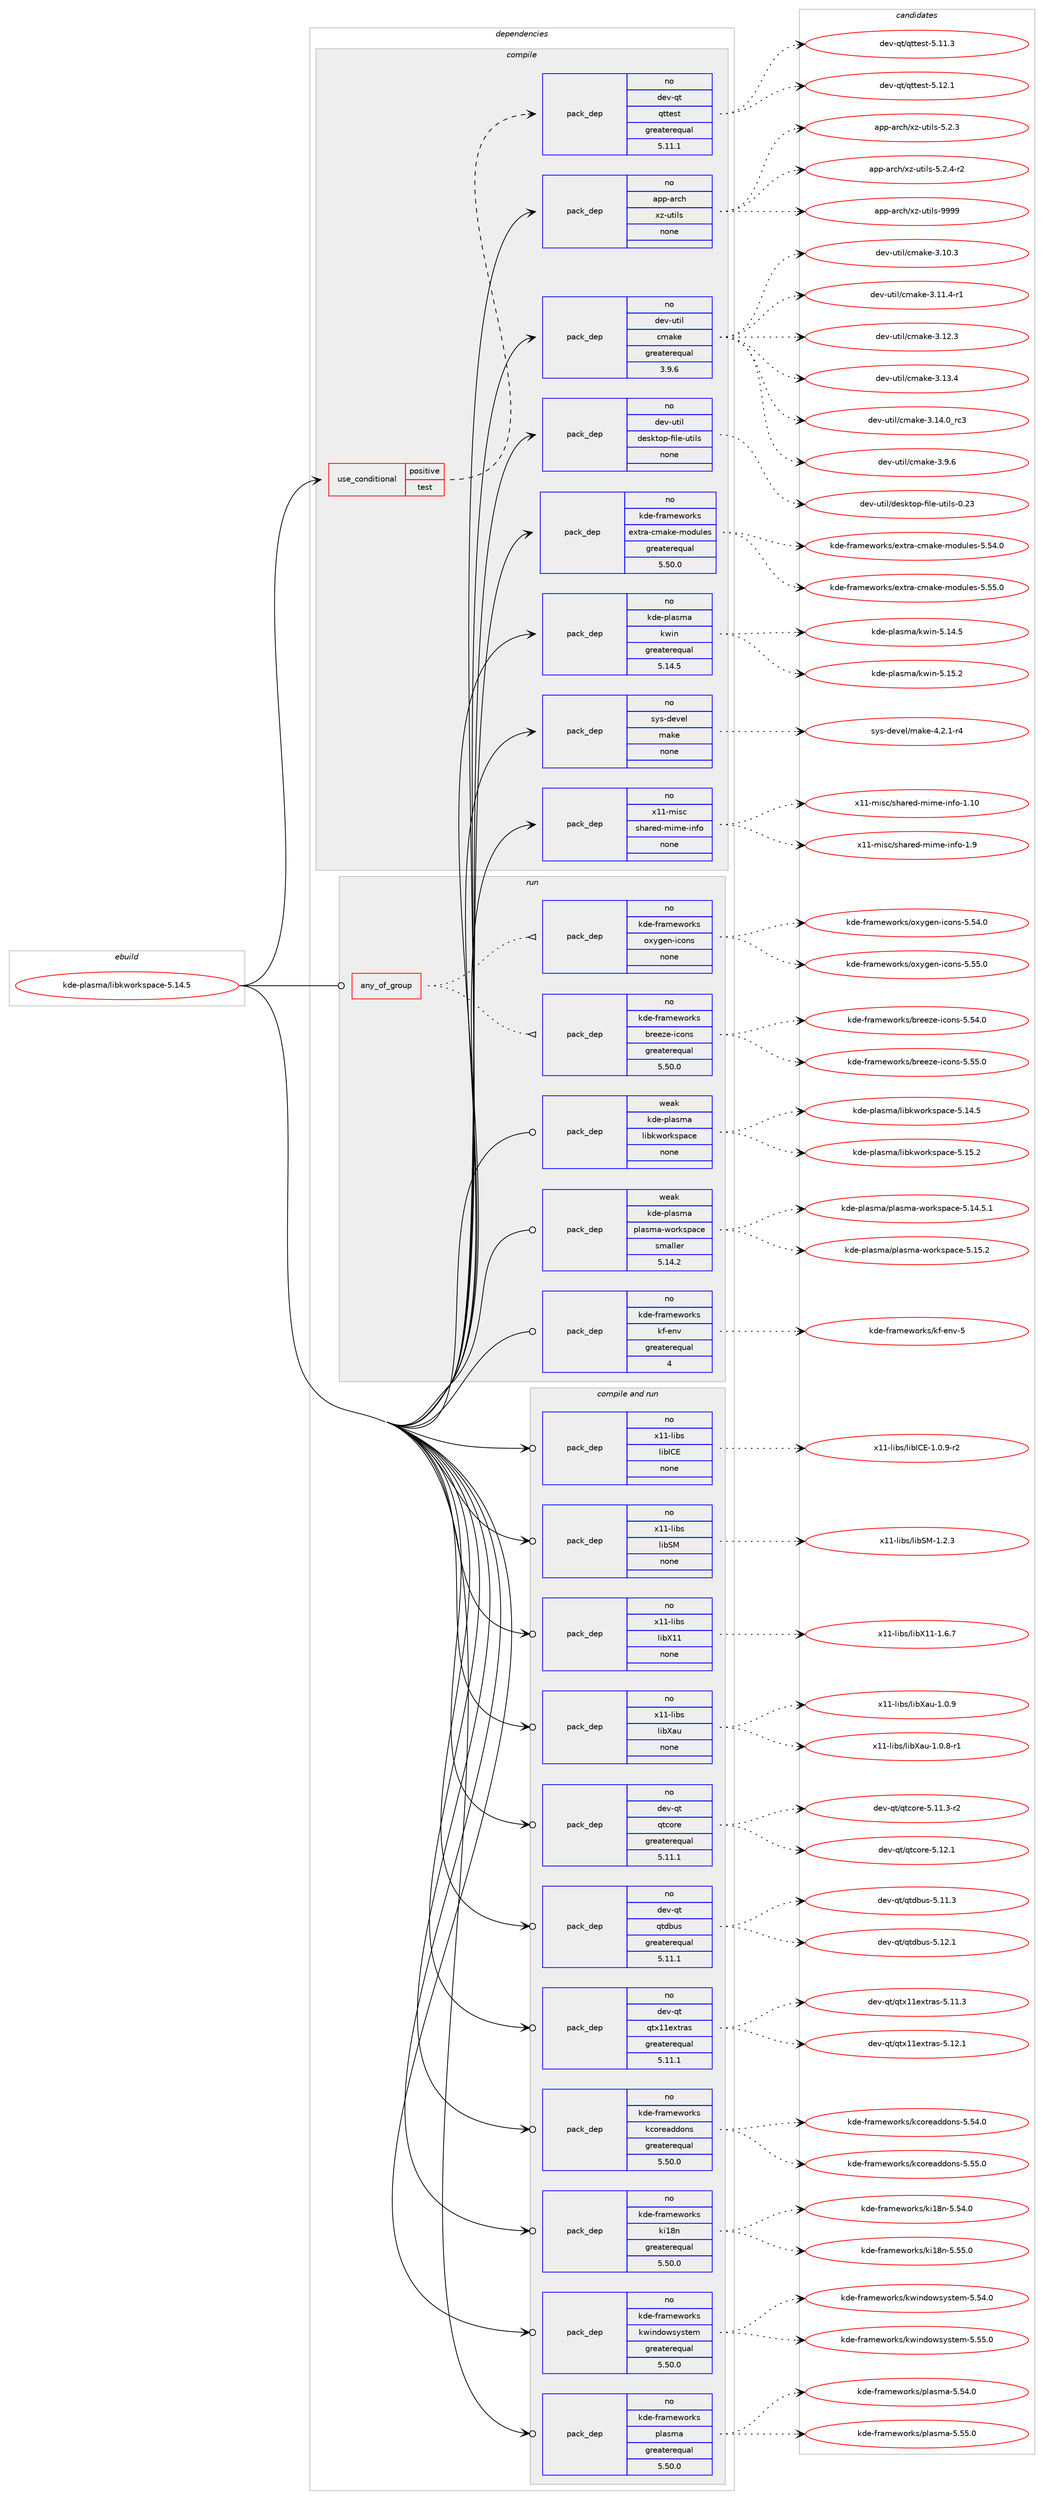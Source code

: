 digraph prolog {

# *************
# Graph options
# *************

newrank=true;
concentrate=true;
compound=true;
graph [rankdir=LR,fontname=Helvetica,fontsize=10,ranksep=1.5];#, ranksep=2.5, nodesep=0.2];
edge  [arrowhead=vee];
node  [fontname=Helvetica,fontsize=10];

# **********
# The ebuild
# **********

subgraph cluster_leftcol {
color=gray;
rank=same;
label=<<i>ebuild</i>>;
id [label="kde-plasma/libkworkspace-5.14.5", color=red, width=4, href="../kde-plasma/libkworkspace-5.14.5.svg"];
}

# ****************
# The dependencies
# ****************

subgraph cluster_midcol {
color=gray;
label=<<i>dependencies</i>>;
subgraph cluster_compile {
fillcolor="#eeeeee";
style=filled;
label=<<i>compile</i>>;
subgraph cond430081 {
dependency1590939 [label=<<TABLE BORDER="0" CELLBORDER="1" CELLSPACING="0" CELLPADDING="4"><TR><TD ROWSPAN="3" CELLPADDING="10">use_conditional</TD></TR><TR><TD>positive</TD></TR><TR><TD>test</TD></TR></TABLE>>, shape=none, color=red];
subgraph pack1135872 {
dependency1590940 [label=<<TABLE BORDER="0" CELLBORDER="1" CELLSPACING="0" CELLPADDING="4" WIDTH="220"><TR><TD ROWSPAN="6" CELLPADDING="30">pack_dep</TD></TR><TR><TD WIDTH="110">no</TD></TR><TR><TD>dev-qt</TD></TR><TR><TD>qttest</TD></TR><TR><TD>greaterequal</TD></TR><TR><TD>5.11.1</TD></TR></TABLE>>, shape=none, color=blue];
}
dependency1590939:e -> dependency1590940:w [weight=20,style="dashed",arrowhead="vee"];
}
id:e -> dependency1590939:w [weight=20,style="solid",arrowhead="vee"];
subgraph pack1135873 {
dependency1590941 [label=<<TABLE BORDER="0" CELLBORDER="1" CELLSPACING="0" CELLPADDING="4" WIDTH="220"><TR><TD ROWSPAN="6" CELLPADDING="30">pack_dep</TD></TR><TR><TD WIDTH="110">no</TD></TR><TR><TD>app-arch</TD></TR><TR><TD>xz-utils</TD></TR><TR><TD>none</TD></TR><TR><TD></TD></TR></TABLE>>, shape=none, color=blue];
}
id:e -> dependency1590941:w [weight=20,style="solid",arrowhead="vee"];
subgraph pack1135874 {
dependency1590942 [label=<<TABLE BORDER="0" CELLBORDER="1" CELLSPACING="0" CELLPADDING="4" WIDTH="220"><TR><TD ROWSPAN="6" CELLPADDING="30">pack_dep</TD></TR><TR><TD WIDTH="110">no</TD></TR><TR><TD>dev-util</TD></TR><TR><TD>cmake</TD></TR><TR><TD>greaterequal</TD></TR><TR><TD>3.9.6</TD></TR></TABLE>>, shape=none, color=blue];
}
id:e -> dependency1590942:w [weight=20,style="solid",arrowhead="vee"];
subgraph pack1135875 {
dependency1590943 [label=<<TABLE BORDER="0" CELLBORDER="1" CELLSPACING="0" CELLPADDING="4" WIDTH="220"><TR><TD ROWSPAN="6" CELLPADDING="30">pack_dep</TD></TR><TR><TD WIDTH="110">no</TD></TR><TR><TD>dev-util</TD></TR><TR><TD>desktop-file-utils</TD></TR><TR><TD>none</TD></TR><TR><TD></TD></TR></TABLE>>, shape=none, color=blue];
}
id:e -> dependency1590943:w [weight=20,style="solid",arrowhead="vee"];
subgraph pack1135876 {
dependency1590944 [label=<<TABLE BORDER="0" CELLBORDER="1" CELLSPACING="0" CELLPADDING="4" WIDTH="220"><TR><TD ROWSPAN="6" CELLPADDING="30">pack_dep</TD></TR><TR><TD WIDTH="110">no</TD></TR><TR><TD>kde-frameworks</TD></TR><TR><TD>extra-cmake-modules</TD></TR><TR><TD>greaterequal</TD></TR><TR><TD>5.50.0</TD></TR></TABLE>>, shape=none, color=blue];
}
id:e -> dependency1590944:w [weight=20,style="solid",arrowhead="vee"];
subgraph pack1135877 {
dependency1590945 [label=<<TABLE BORDER="0" CELLBORDER="1" CELLSPACING="0" CELLPADDING="4" WIDTH="220"><TR><TD ROWSPAN="6" CELLPADDING="30">pack_dep</TD></TR><TR><TD WIDTH="110">no</TD></TR><TR><TD>kde-plasma</TD></TR><TR><TD>kwin</TD></TR><TR><TD>greaterequal</TD></TR><TR><TD>5.14.5</TD></TR></TABLE>>, shape=none, color=blue];
}
id:e -> dependency1590945:w [weight=20,style="solid",arrowhead="vee"];
subgraph pack1135878 {
dependency1590946 [label=<<TABLE BORDER="0" CELLBORDER="1" CELLSPACING="0" CELLPADDING="4" WIDTH="220"><TR><TD ROWSPAN="6" CELLPADDING="30">pack_dep</TD></TR><TR><TD WIDTH="110">no</TD></TR><TR><TD>sys-devel</TD></TR><TR><TD>make</TD></TR><TR><TD>none</TD></TR><TR><TD></TD></TR></TABLE>>, shape=none, color=blue];
}
id:e -> dependency1590946:w [weight=20,style="solid",arrowhead="vee"];
subgraph pack1135879 {
dependency1590947 [label=<<TABLE BORDER="0" CELLBORDER="1" CELLSPACING="0" CELLPADDING="4" WIDTH="220"><TR><TD ROWSPAN="6" CELLPADDING="30">pack_dep</TD></TR><TR><TD WIDTH="110">no</TD></TR><TR><TD>x11-misc</TD></TR><TR><TD>shared-mime-info</TD></TR><TR><TD>none</TD></TR><TR><TD></TD></TR></TABLE>>, shape=none, color=blue];
}
id:e -> dependency1590947:w [weight=20,style="solid",arrowhead="vee"];
}
subgraph cluster_compileandrun {
fillcolor="#eeeeee";
style=filled;
label=<<i>compile and run</i>>;
subgraph pack1135880 {
dependency1590948 [label=<<TABLE BORDER="0" CELLBORDER="1" CELLSPACING="0" CELLPADDING="4" WIDTH="220"><TR><TD ROWSPAN="6" CELLPADDING="30">pack_dep</TD></TR><TR><TD WIDTH="110">no</TD></TR><TR><TD>dev-qt</TD></TR><TR><TD>qtcore</TD></TR><TR><TD>greaterequal</TD></TR><TR><TD>5.11.1</TD></TR></TABLE>>, shape=none, color=blue];
}
id:e -> dependency1590948:w [weight=20,style="solid",arrowhead="odotvee"];
subgraph pack1135881 {
dependency1590949 [label=<<TABLE BORDER="0" CELLBORDER="1" CELLSPACING="0" CELLPADDING="4" WIDTH="220"><TR><TD ROWSPAN="6" CELLPADDING="30">pack_dep</TD></TR><TR><TD WIDTH="110">no</TD></TR><TR><TD>dev-qt</TD></TR><TR><TD>qtdbus</TD></TR><TR><TD>greaterequal</TD></TR><TR><TD>5.11.1</TD></TR></TABLE>>, shape=none, color=blue];
}
id:e -> dependency1590949:w [weight=20,style="solid",arrowhead="odotvee"];
subgraph pack1135882 {
dependency1590950 [label=<<TABLE BORDER="0" CELLBORDER="1" CELLSPACING="0" CELLPADDING="4" WIDTH="220"><TR><TD ROWSPAN="6" CELLPADDING="30">pack_dep</TD></TR><TR><TD WIDTH="110">no</TD></TR><TR><TD>dev-qt</TD></TR><TR><TD>qtx11extras</TD></TR><TR><TD>greaterequal</TD></TR><TR><TD>5.11.1</TD></TR></TABLE>>, shape=none, color=blue];
}
id:e -> dependency1590950:w [weight=20,style="solid",arrowhead="odotvee"];
subgraph pack1135883 {
dependency1590951 [label=<<TABLE BORDER="0" CELLBORDER="1" CELLSPACING="0" CELLPADDING="4" WIDTH="220"><TR><TD ROWSPAN="6" CELLPADDING="30">pack_dep</TD></TR><TR><TD WIDTH="110">no</TD></TR><TR><TD>kde-frameworks</TD></TR><TR><TD>kcoreaddons</TD></TR><TR><TD>greaterequal</TD></TR><TR><TD>5.50.0</TD></TR></TABLE>>, shape=none, color=blue];
}
id:e -> dependency1590951:w [weight=20,style="solid",arrowhead="odotvee"];
subgraph pack1135884 {
dependency1590952 [label=<<TABLE BORDER="0" CELLBORDER="1" CELLSPACING="0" CELLPADDING="4" WIDTH="220"><TR><TD ROWSPAN="6" CELLPADDING="30">pack_dep</TD></TR><TR><TD WIDTH="110">no</TD></TR><TR><TD>kde-frameworks</TD></TR><TR><TD>ki18n</TD></TR><TR><TD>greaterequal</TD></TR><TR><TD>5.50.0</TD></TR></TABLE>>, shape=none, color=blue];
}
id:e -> dependency1590952:w [weight=20,style="solid",arrowhead="odotvee"];
subgraph pack1135885 {
dependency1590953 [label=<<TABLE BORDER="0" CELLBORDER="1" CELLSPACING="0" CELLPADDING="4" WIDTH="220"><TR><TD ROWSPAN="6" CELLPADDING="30">pack_dep</TD></TR><TR><TD WIDTH="110">no</TD></TR><TR><TD>kde-frameworks</TD></TR><TR><TD>kwindowsystem</TD></TR><TR><TD>greaterequal</TD></TR><TR><TD>5.50.0</TD></TR></TABLE>>, shape=none, color=blue];
}
id:e -> dependency1590953:w [weight=20,style="solid",arrowhead="odotvee"];
subgraph pack1135886 {
dependency1590954 [label=<<TABLE BORDER="0" CELLBORDER="1" CELLSPACING="0" CELLPADDING="4" WIDTH="220"><TR><TD ROWSPAN="6" CELLPADDING="30">pack_dep</TD></TR><TR><TD WIDTH="110">no</TD></TR><TR><TD>kde-frameworks</TD></TR><TR><TD>plasma</TD></TR><TR><TD>greaterequal</TD></TR><TR><TD>5.50.0</TD></TR></TABLE>>, shape=none, color=blue];
}
id:e -> dependency1590954:w [weight=20,style="solid",arrowhead="odotvee"];
subgraph pack1135887 {
dependency1590955 [label=<<TABLE BORDER="0" CELLBORDER="1" CELLSPACING="0" CELLPADDING="4" WIDTH="220"><TR><TD ROWSPAN="6" CELLPADDING="30">pack_dep</TD></TR><TR><TD WIDTH="110">no</TD></TR><TR><TD>x11-libs</TD></TR><TR><TD>libICE</TD></TR><TR><TD>none</TD></TR><TR><TD></TD></TR></TABLE>>, shape=none, color=blue];
}
id:e -> dependency1590955:w [weight=20,style="solid",arrowhead="odotvee"];
subgraph pack1135888 {
dependency1590956 [label=<<TABLE BORDER="0" CELLBORDER="1" CELLSPACING="0" CELLPADDING="4" WIDTH="220"><TR><TD ROWSPAN="6" CELLPADDING="30">pack_dep</TD></TR><TR><TD WIDTH="110">no</TD></TR><TR><TD>x11-libs</TD></TR><TR><TD>libSM</TD></TR><TR><TD>none</TD></TR><TR><TD></TD></TR></TABLE>>, shape=none, color=blue];
}
id:e -> dependency1590956:w [weight=20,style="solid",arrowhead="odotvee"];
subgraph pack1135889 {
dependency1590957 [label=<<TABLE BORDER="0" CELLBORDER="1" CELLSPACING="0" CELLPADDING="4" WIDTH="220"><TR><TD ROWSPAN="6" CELLPADDING="30">pack_dep</TD></TR><TR><TD WIDTH="110">no</TD></TR><TR><TD>x11-libs</TD></TR><TR><TD>libX11</TD></TR><TR><TD>none</TD></TR><TR><TD></TD></TR></TABLE>>, shape=none, color=blue];
}
id:e -> dependency1590957:w [weight=20,style="solid",arrowhead="odotvee"];
subgraph pack1135890 {
dependency1590958 [label=<<TABLE BORDER="0" CELLBORDER="1" CELLSPACING="0" CELLPADDING="4" WIDTH="220"><TR><TD ROWSPAN="6" CELLPADDING="30">pack_dep</TD></TR><TR><TD WIDTH="110">no</TD></TR><TR><TD>x11-libs</TD></TR><TR><TD>libXau</TD></TR><TR><TD>none</TD></TR><TR><TD></TD></TR></TABLE>>, shape=none, color=blue];
}
id:e -> dependency1590958:w [weight=20,style="solid",arrowhead="odotvee"];
}
subgraph cluster_run {
fillcolor="#eeeeee";
style=filled;
label=<<i>run</i>>;
subgraph any24342 {
dependency1590959 [label=<<TABLE BORDER="0" CELLBORDER="1" CELLSPACING="0" CELLPADDING="4"><TR><TD CELLPADDING="10">any_of_group</TD></TR></TABLE>>, shape=none, color=red];subgraph pack1135891 {
dependency1590960 [label=<<TABLE BORDER="0" CELLBORDER="1" CELLSPACING="0" CELLPADDING="4" WIDTH="220"><TR><TD ROWSPAN="6" CELLPADDING="30">pack_dep</TD></TR><TR><TD WIDTH="110">no</TD></TR><TR><TD>kde-frameworks</TD></TR><TR><TD>breeze-icons</TD></TR><TR><TD>greaterequal</TD></TR><TR><TD>5.50.0</TD></TR></TABLE>>, shape=none, color=blue];
}
dependency1590959:e -> dependency1590960:w [weight=20,style="dotted",arrowhead="oinv"];
subgraph pack1135892 {
dependency1590961 [label=<<TABLE BORDER="0" CELLBORDER="1" CELLSPACING="0" CELLPADDING="4" WIDTH="220"><TR><TD ROWSPAN="6" CELLPADDING="30">pack_dep</TD></TR><TR><TD WIDTH="110">no</TD></TR><TR><TD>kde-frameworks</TD></TR><TR><TD>oxygen-icons</TD></TR><TR><TD>none</TD></TR><TR><TD></TD></TR></TABLE>>, shape=none, color=blue];
}
dependency1590959:e -> dependency1590961:w [weight=20,style="dotted",arrowhead="oinv"];
}
id:e -> dependency1590959:w [weight=20,style="solid",arrowhead="odot"];
subgraph pack1135893 {
dependency1590962 [label=<<TABLE BORDER="0" CELLBORDER="1" CELLSPACING="0" CELLPADDING="4" WIDTH="220"><TR><TD ROWSPAN="6" CELLPADDING="30">pack_dep</TD></TR><TR><TD WIDTH="110">no</TD></TR><TR><TD>kde-frameworks</TD></TR><TR><TD>kf-env</TD></TR><TR><TD>greaterequal</TD></TR><TR><TD>4</TD></TR></TABLE>>, shape=none, color=blue];
}
id:e -> dependency1590962:w [weight=20,style="solid",arrowhead="odot"];
subgraph pack1135894 {
dependency1590963 [label=<<TABLE BORDER="0" CELLBORDER="1" CELLSPACING="0" CELLPADDING="4" WIDTH="220"><TR><TD ROWSPAN="6" CELLPADDING="30">pack_dep</TD></TR><TR><TD WIDTH="110">weak</TD></TR><TR><TD>kde-plasma</TD></TR><TR><TD>libkworkspace</TD></TR><TR><TD>none</TD></TR><TR><TD></TD></TR></TABLE>>, shape=none, color=blue];
}
id:e -> dependency1590963:w [weight=20,style="solid",arrowhead="odot"];
subgraph pack1135895 {
dependency1590964 [label=<<TABLE BORDER="0" CELLBORDER="1" CELLSPACING="0" CELLPADDING="4" WIDTH="220"><TR><TD ROWSPAN="6" CELLPADDING="30">pack_dep</TD></TR><TR><TD WIDTH="110">weak</TD></TR><TR><TD>kde-plasma</TD></TR><TR><TD>plasma-workspace</TD></TR><TR><TD>smaller</TD></TR><TR><TD>5.14.2</TD></TR></TABLE>>, shape=none, color=blue];
}
id:e -> dependency1590964:w [weight=20,style="solid",arrowhead="odot"];
}
}

# **************
# The candidates
# **************

subgraph cluster_choices {
rank=same;
color=gray;
label=<<i>candidates</i>>;

subgraph choice1135872 {
color=black;
nodesep=1;
choice100101118451131164711311611610111511645534649494651 [label="dev-qt/qttest-5.11.3", color=red, width=4,href="../dev-qt/qttest-5.11.3.svg"];
choice100101118451131164711311611610111511645534649504649 [label="dev-qt/qttest-5.12.1", color=red, width=4,href="../dev-qt/qttest-5.12.1.svg"];
dependency1590940:e -> choice100101118451131164711311611610111511645534649494651:w [style=dotted,weight="100"];
dependency1590940:e -> choice100101118451131164711311611610111511645534649504649:w [style=dotted,weight="100"];
}
subgraph choice1135873 {
color=black;
nodesep=1;
choice971121124597114991044712012245117116105108115455346504651 [label="app-arch/xz-utils-5.2.3", color=red, width=4,href="../app-arch/xz-utils-5.2.3.svg"];
choice9711211245971149910447120122451171161051081154553465046524511450 [label="app-arch/xz-utils-5.2.4-r2", color=red, width=4,href="../app-arch/xz-utils-5.2.4-r2.svg"];
choice9711211245971149910447120122451171161051081154557575757 [label="app-arch/xz-utils-9999", color=red, width=4,href="../app-arch/xz-utils-9999.svg"];
dependency1590941:e -> choice971121124597114991044712012245117116105108115455346504651:w [style=dotted,weight="100"];
dependency1590941:e -> choice9711211245971149910447120122451171161051081154553465046524511450:w [style=dotted,weight="100"];
dependency1590941:e -> choice9711211245971149910447120122451171161051081154557575757:w [style=dotted,weight="100"];
}
subgraph choice1135874 {
color=black;
nodesep=1;
choice1001011184511711610510847991099710710145514649484651 [label="dev-util/cmake-3.10.3", color=red, width=4,href="../dev-util/cmake-3.10.3.svg"];
choice10010111845117116105108479910997107101455146494946524511449 [label="dev-util/cmake-3.11.4-r1", color=red, width=4,href="../dev-util/cmake-3.11.4-r1.svg"];
choice1001011184511711610510847991099710710145514649504651 [label="dev-util/cmake-3.12.3", color=red, width=4,href="../dev-util/cmake-3.12.3.svg"];
choice1001011184511711610510847991099710710145514649514652 [label="dev-util/cmake-3.13.4", color=red, width=4,href="../dev-util/cmake-3.13.4.svg"];
choice1001011184511711610510847991099710710145514649524648951149951 [label="dev-util/cmake-3.14.0_rc3", color=red, width=4,href="../dev-util/cmake-3.14.0_rc3.svg"];
choice10010111845117116105108479910997107101455146574654 [label="dev-util/cmake-3.9.6", color=red, width=4,href="../dev-util/cmake-3.9.6.svg"];
dependency1590942:e -> choice1001011184511711610510847991099710710145514649484651:w [style=dotted,weight="100"];
dependency1590942:e -> choice10010111845117116105108479910997107101455146494946524511449:w [style=dotted,weight="100"];
dependency1590942:e -> choice1001011184511711610510847991099710710145514649504651:w [style=dotted,weight="100"];
dependency1590942:e -> choice1001011184511711610510847991099710710145514649514652:w [style=dotted,weight="100"];
dependency1590942:e -> choice1001011184511711610510847991099710710145514649524648951149951:w [style=dotted,weight="100"];
dependency1590942:e -> choice10010111845117116105108479910997107101455146574654:w [style=dotted,weight="100"];
}
subgraph choice1135875 {
color=black;
nodesep=1;
choice100101118451171161051084710010111510711611111245102105108101451171161051081154548465051 [label="dev-util/desktop-file-utils-0.23", color=red, width=4,href="../dev-util/desktop-file-utils-0.23.svg"];
dependency1590943:e -> choice100101118451171161051084710010111510711611111245102105108101451171161051081154548465051:w [style=dotted,weight="100"];
}
subgraph choice1135876 {
color=black;
nodesep=1;
choice107100101451021149710910111911111410711547101120116114974599109971071014510911110011710810111545534653524648 [label="kde-frameworks/extra-cmake-modules-5.54.0", color=red, width=4,href="../kde-frameworks/extra-cmake-modules-5.54.0.svg"];
choice107100101451021149710910111911111410711547101120116114974599109971071014510911110011710810111545534653534648 [label="kde-frameworks/extra-cmake-modules-5.55.0", color=red, width=4,href="../kde-frameworks/extra-cmake-modules-5.55.0.svg"];
dependency1590944:e -> choice107100101451021149710910111911111410711547101120116114974599109971071014510911110011710810111545534653524648:w [style=dotted,weight="100"];
dependency1590944:e -> choice107100101451021149710910111911111410711547101120116114974599109971071014510911110011710810111545534653534648:w [style=dotted,weight="100"];
}
subgraph choice1135877 {
color=black;
nodesep=1;
choice1071001014511210897115109974710711910511045534649524653 [label="kde-plasma/kwin-5.14.5", color=red, width=4,href="../kde-plasma/kwin-5.14.5.svg"];
choice1071001014511210897115109974710711910511045534649534650 [label="kde-plasma/kwin-5.15.2", color=red, width=4,href="../kde-plasma/kwin-5.15.2.svg"];
dependency1590945:e -> choice1071001014511210897115109974710711910511045534649524653:w [style=dotted,weight="100"];
dependency1590945:e -> choice1071001014511210897115109974710711910511045534649534650:w [style=dotted,weight="100"];
}
subgraph choice1135878 {
color=black;
nodesep=1;
choice1151211154510010111810110847109971071014552465046494511452 [label="sys-devel/make-4.2.1-r4", color=red, width=4,href="../sys-devel/make-4.2.1-r4.svg"];
dependency1590946:e -> choice1151211154510010111810110847109971071014552465046494511452:w [style=dotted,weight="100"];
}
subgraph choice1135879 {
color=black;
nodesep=1;
choice12049494510910511599471151049711410110045109105109101451051101021114549464948 [label="x11-misc/shared-mime-info-1.10", color=red, width=4,href="../x11-misc/shared-mime-info-1.10.svg"];
choice120494945109105115994711510497114101100451091051091014510511010211145494657 [label="x11-misc/shared-mime-info-1.9", color=red, width=4,href="../x11-misc/shared-mime-info-1.9.svg"];
dependency1590947:e -> choice12049494510910511599471151049711410110045109105109101451051101021114549464948:w [style=dotted,weight="100"];
dependency1590947:e -> choice120494945109105115994711510497114101100451091051091014510511010211145494657:w [style=dotted,weight="100"];
}
subgraph choice1135880 {
color=black;
nodesep=1;
choice100101118451131164711311699111114101455346494946514511450 [label="dev-qt/qtcore-5.11.3-r2", color=red, width=4,href="../dev-qt/qtcore-5.11.3-r2.svg"];
choice10010111845113116471131169911111410145534649504649 [label="dev-qt/qtcore-5.12.1", color=red, width=4,href="../dev-qt/qtcore-5.12.1.svg"];
dependency1590948:e -> choice100101118451131164711311699111114101455346494946514511450:w [style=dotted,weight="100"];
dependency1590948:e -> choice10010111845113116471131169911111410145534649504649:w [style=dotted,weight="100"];
}
subgraph choice1135881 {
color=black;
nodesep=1;
choice10010111845113116471131161009811711545534649494651 [label="dev-qt/qtdbus-5.11.3", color=red, width=4,href="../dev-qt/qtdbus-5.11.3.svg"];
choice10010111845113116471131161009811711545534649504649 [label="dev-qt/qtdbus-5.12.1", color=red, width=4,href="../dev-qt/qtdbus-5.12.1.svg"];
dependency1590949:e -> choice10010111845113116471131161009811711545534649494651:w [style=dotted,weight="100"];
dependency1590949:e -> choice10010111845113116471131161009811711545534649504649:w [style=dotted,weight="100"];
}
subgraph choice1135882 {
color=black;
nodesep=1;
choice100101118451131164711311612049491011201161149711545534649494651 [label="dev-qt/qtx11extras-5.11.3", color=red, width=4,href="../dev-qt/qtx11extras-5.11.3.svg"];
choice100101118451131164711311612049491011201161149711545534649504649 [label="dev-qt/qtx11extras-5.12.1", color=red, width=4,href="../dev-qt/qtx11extras-5.12.1.svg"];
dependency1590950:e -> choice100101118451131164711311612049491011201161149711545534649494651:w [style=dotted,weight="100"];
dependency1590950:e -> choice100101118451131164711311612049491011201161149711545534649504649:w [style=dotted,weight="100"];
}
subgraph choice1135883 {
color=black;
nodesep=1;
choice107100101451021149710910111911111410711547107991111141019710010011111011545534653524648 [label="kde-frameworks/kcoreaddons-5.54.0", color=red, width=4,href="../kde-frameworks/kcoreaddons-5.54.0.svg"];
choice107100101451021149710910111911111410711547107991111141019710010011111011545534653534648 [label="kde-frameworks/kcoreaddons-5.55.0", color=red, width=4,href="../kde-frameworks/kcoreaddons-5.55.0.svg"];
dependency1590951:e -> choice107100101451021149710910111911111410711547107991111141019710010011111011545534653524648:w [style=dotted,weight="100"];
dependency1590951:e -> choice107100101451021149710910111911111410711547107991111141019710010011111011545534653534648:w [style=dotted,weight="100"];
}
subgraph choice1135884 {
color=black;
nodesep=1;
choice107100101451021149710910111911111410711547107105495611045534653524648 [label="kde-frameworks/ki18n-5.54.0", color=red, width=4,href="../kde-frameworks/ki18n-5.54.0.svg"];
choice107100101451021149710910111911111410711547107105495611045534653534648 [label="kde-frameworks/ki18n-5.55.0", color=red, width=4,href="../kde-frameworks/ki18n-5.55.0.svg"];
dependency1590952:e -> choice107100101451021149710910111911111410711547107105495611045534653524648:w [style=dotted,weight="100"];
dependency1590952:e -> choice107100101451021149710910111911111410711547107105495611045534653534648:w [style=dotted,weight="100"];
}
subgraph choice1135885 {
color=black;
nodesep=1;
choice10710010145102114971091011191111141071154710711910511010011111911512111511610110945534653524648 [label="kde-frameworks/kwindowsystem-5.54.0", color=red, width=4,href="../kde-frameworks/kwindowsystem-5.54.0.svg"];
choice10710010145102114971091011191111141071154710711910511010011111911512111511610110945534653534648 [label="kde-frameworks/kwindowsystem-5.55.0", color=red, width=4,href="../kde-frameworks/kwindowsystem-5.55.0.svg"];
dependency1590953:e -> choice10710010145102114971091011191111141071154710711910511010011111911512111511610110945534653524648:w [style=dotted,weight="100"];
dependency1590953:e -> choice10710010145102114971091011191111141071154710711910511010011111911512111511610110945534653534648:w [style=dotted,weight="100"];
}
subgraph choice1135886 {
color=black;
nodesep=1;
choice107100101451021149710910111911111410711547112108971151099745534653524648 [label="kde-frameworks/plasma-5.54.0", color=red, width=4,href="../kde-frameworks/plasma-5.54.0.svg"];
choice107100101451021149710910111911111410711547112108971151099745534653534648 [label="kde-frameworks/plasma-5.55.0", color=red, width=4,href="../kde-frameworks/plasma-5.55.0.svg"];
dependency1590954:e -> choice107100101451021149710910111911111410711547112108971151099745534653524648:w [style=dotted,weight="100"];
dependency1590954:e -> choice107100101451021149710910111911111410711547112108971151099745534653534648:w [style=dotted,weight="100"];
}
subgraph choice1135887 {
color=black;
nodesep=1;
choice1204949451081059811547108105987367694549464846574511450 [label="x11-libs/libICE-1.0.9-r2", color=red, width=4,href="../x11-libs/libICE-1.0.9-r2.svg"];
dependency1590955:e -> choice1204949451081059811547108105987367694549464846574511450:w [style=dotted,weight="100"];
}
subgraph choice1135888 {
color=black;
nodesep=1;
choice1204949451081059811547108105988377454946504651 [label="x11-libs/libSM-1.2.3", color=red, width=4,href="../x11-libs/libSM-1.2.3.svg"];
dependency1590956:e -> choice1204949451081059811547108105988377454946504651:w [style=dotted,weight="100"];
}
subgraph choice1135889 {
color=black;
nodesep=1;
choice120494945108105981154710810598884949454946544655 [label="x11-libs/libX11-1.6.7", color=red, width=4,href="../x11-libs/libX11-1.6.7.svg"];
dependency1590957:e -> choice120494945108105981154710810598884949454946544655:w [style=dotted,weight="100"];
}
subgraph choice1135890 {
color=black;
nodesep=1;
choice12049494510810598115471081059888971174549464846564511449 [label="x11-libs/libXau-1.0.8-r1", color=red, width=4,href="../x11-libs/libXau-1.0.8-r1.svg"];
choice1204949451081059811547108105988897117454946484657 [label="x11-libs/libXau-1.0.9", color=red, width=4,href="../x11-libs/libXau-1.0.9.svg"];
dependency1590958:e -> choice12049494510810598115471081059888971174549464846564511449:w [style=dotted,weight="100"];
dependency1590958:e -> choice1204949451081059811547108105988897117454946484657:w [style=dotted,weight="100"];
}
subgraph choice1135891 {
color=black;
nodesep=1;
choice10710010145102114971091011191111141071154798114101101122101451059911111011545534653524648 [label="kde-frameworks/breeze-icons-5.54.0", color=red, width=4,href="../kde-frameworks/breeze-icons-5.54.0.svg"];
choice10710010145102114971091011191111141071154798114101101122101451059911111011545534653534648 [label="kde-frameworks/breeze-icons-5.55.0", color=red, width=4,href="../kde-frameworks/breeze-icons-5.55.0.svg"];
dependency1590960:e -> choice10710010145102114971091011191111141071154798114101101122101451059911111011545534653524648:w [style=dotted,weight="100"];
dependency1590960:e -> choice10710010145102114971091011191111141071154798114101101122101451059911111011545534653534648:w [style=dotted,weight="100"];
}
subgraph choice1135892 {
color=black;
nodesep=1;
choice107100101451021149710910111911111410711547111120121103101110451059911111011545534653524648 [label="kde-frameworks/oxygen-icons-5.54.0", color=red, width=4,href="../kde-frameworks/oxygen-icons-5.54.0.svg"];
choice107100101451021149710910111911111410711547111120121103101110451059911111011545534653534648 [label="kde-frameworks/oxygen-icons-5.55.0", color=red, width=4,href="../kde-frameworks/oxygen-icons-5.55.0.svg"];
dependency1590961:e -> choice107100101451021149710910111911111410711547111120121103101110451059911111011545534653524648:w [style=dotted,weight="100"];
dependency1590961:e -> choice107100101451021149710910111911111410711547111120121103101110451059911111011545534653534648:w [style=dotted,weight="100"];
}
subgraph choice1135893 {
color=black;
nodesep=1;
choice107100101451021149710910111911111410711547107102451011101184553 [label="kde-frameworks/kf-env-5", color=red, width=4,href="../kde-frameworks/kf-env-5.svg"];
dependency1590962:e -> choice107100101451021149710910111911111410711547107102451011101184553:w [style=dotted,weight="100"];
}
subgraph choice1135894 {
color=black;
nodesep=1;
choice1071001014511210897115109974710810598107119111114107115112979910145534649524653 [label="kde-plasma/libkworkspace-5.14.5", color=red, width=4,href="../kde-plasma/libkworkspace-5.14.5.svg"];
choice1071001014511210897115109974710810598107119111114107115112979910145534649534650 [label="kde-plasma/libkworkspace-5.15.2", color=red, width=4,href="../kde-plasma/libkworkspace-5.15.2.svg"];
dependency1590963:e -> choice1071001014511210897115109974710810598107119111114107115112979910145534649524653:w [style=dotted,weight="100"];
dependency1590963:e -> choice1071001014511210897115109974710810598107119111114107115112979910145534649534650:w [style=dotted,weight="100"];
}
subgraph choice1135895 {
color=black;
nodesep=1;
choice107100101451121089711510997471121089711510997451191111141071151129799101455346495246534649 [label="kde-plasma/plasma-workspace-5.14.5.1", color=red, width=4,href="../kde-plasma/plasma-workspace-5.14.5.1.svg"];
choice10710010145112108971151099747112108971151099745119111114107115112979910145534649534650 [label="kde-plasma/plasma-workspace-5.15.2", color=red, width=4,href="../kde-plasma/plasma-workspace-5.15.2.svg"];
dependency1590964:e -> choice107100101451121089711510997471121089711510997451191111141071151129799101455346495246534649:w [style=dotted,weight="100"];
dependency1590964:e -> choice10710010145112108971151099747112108971151099745119111114107115112979910145534649534650:w [style=dotted,weight="100"];
}
}

}
